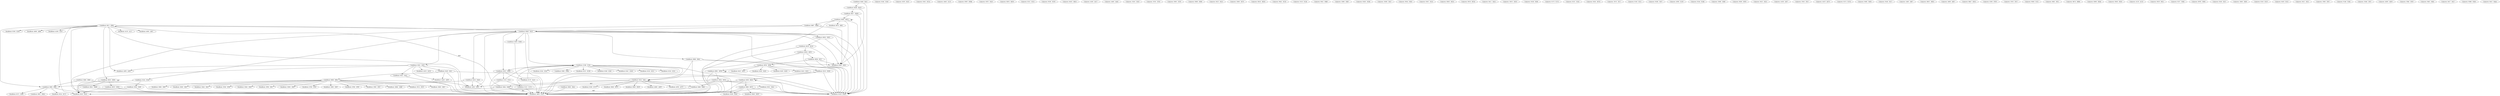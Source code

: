 strict digraph G {
  1 [ label="CodeBlock: 8DC0 : 8DD2" ];
  2 [ label="DataBlock: 5BF8 : 813F" ];
  3 [ label="CodeBlock: 8D33 : 8D95" ];
  4 [ label="CodeBlock: 94F9 : 950B" ];
  5 [ label="CodeBlock: 89AD : 8A10" ];
  6 [ label="Unknown: 824E : 824F" ];
  7 [ label="Unknown: 82F0 : 841F" ];
  8 [ label="Unknown: 8585 : 85CA" ];
  9 [ label="Unknown: A0A0 : A11F" ];
  10 [ label="Unknown: 8F8F : 8FBB" ];
  11 [ label="CodeBlock: 9486 : 9489" ];
  12 [ label="CodeBlock: 900A : 9028" ];
  13 [ label="CodeBlock: 9456 : 9481" ];
  14 [ label="Unknown: 93F3 : 942F" ];
  15 [ label="CodeBlock: 8EFA : 8F57" ];
  16 [ label="CodeBlock: 8ED4 : 8EF3" ];
  17 [ label="DataBlock: 85DF : 85E3" ];
  18 [ label="CodeBlock: 8F5E : 8F8E" ];
  19 [ label="DataBlock: 85CB : 85DD" ];
  20 [ label="Unknown: 8EF4 : 8EF9" ];
  21 [ label="Unknown: 8252 : 8253" ];
  22 [ label="Unknown: 9C80 : 9CFF" ];
  23 [ label="DataBlock: 3F38 : 3F3F" ];
  24 [ label="CodeBlock: 969B : 969C" ];
  25 [ label="Unknown: 8ACE : 8B16" ];
  26 [ label="CodeBlock: 91B6 : 9236" ];
  27 [ label="CodeBlock: 9133 : 9155" ];
  28 [ label="CodeBlock: 90C0 : 90D8" ];
  29 [ label="CodeBlock: 917F : 91A7" ];
  30 [ label="CodeBlock: 915C : 9178" ];
  31 [ label="DataBlock: 8244 : 8245" ];
  32 [ label="CodeBlock: 93B3 : 93BA" ];
  33 [ label="DataBlock: 8222 : 822B" ];
  34 [ label="DataBlock: 82D0 : 82EF" ];
  35 [ label="DataBlock: 8248 : 8249" ];
  36 [ label="DataBlock: 824C : 824D" ];
  37 [ label="DataBlock: 8250 : 8251" ];
  38 [ label="DataBlock: 8254 : 8255" ];
  39 [ label="Unknown: A500 : A5C7" ];
  40 [ label="DataBlock: 8426 : 8426" ];
  41 [ label="CodeBlock: 8FBC : 8FFD" ];
  42 [ label="DataBlock: 8428 : 8428" ];
  43 [ label="DataBlock: 8424 : 8424" ];
  44 [ label="DataBlock: 8422 : 8422" ];
  45 [ label="DataBlock: A1D0 : A1D7" ];
  46 [ label="CodeBlock: 8912 : 898A" ];
  47 [ label="CodeBlock: 95C8 : 95DD" ];
  48 [ label="CodeBlock: 95F8 : 9659" ];
  49 [ label="Unknown: A400 : A4AC" ];
  50 [ label="Unknown: 3E50 : 3E5F" ];
  51 [ label="DataBlock: A120 : A127" ];
  52 [ label="DataBlock: A000 : A007" ];
  53 [ label="Unknown: 3F50 : 3F5F" ];
  54 [ label="Unknown: 0000 : 3CFF" ];
  55 [ label="Unknown: 9D80 : 9D9F" ];
  56 [ label="Unknown: 8423 : 8423" ];
  57 [ label="CodeBlock: 8DA1 : 8DBF" ];
  58 [ label="CodeBlock: 9534 : 953A" ];
  59 [ label="DataBlock: 8420 : 8420" ];
  60 [ label="CodeBlock: 959A : 959F" ];
  61 [ label="Unknown: 3D08 : 3D7F" ];
  62 [ label="CodeBlock: 9660 : 967F" ];
  63 [ label="DataBlock: 3D90 : 3D97" ];
  64 [ label="Unknown: 8E5E : 8ED3" ];
  65 [ label="Unknown: 96A2 : 9C5F" ];
  66 [ label="Unknown: 9156 : 915B" ];
  67 [ label="Unknown: 9042 : 90BF" ];
  68 [ label="Unknown: 3D98 : 3DB7" ];
  69 [ label="DataBlock: 3F08 : 3F0F" ];
  70 [ label="Unknown: 85DE : 85DE" ];
  71 [ label="DataBlock: 3F60 : 3F87" ];
  72 [ label="DataBlock: 9C60 : 9C7F" ];
  73 [ label="Unknown: 3DD8 : 3E47" ];
  74 [ label="CodeBlock: 898B : 89AC" ];
  75 [ label="DataBlock: 9D60 : 9D7F" ];
  76 [ label="DataBlock: 9D00 : 9D3F" ];
  77 [ label="DataBlock: AD80 : ADFF" ];
  78 [ label="DataBlock: AF00 : AF7F" ];
  79 [ label="DataBlock: 4000 : 59FF" ];
  80 [ label="CodeBlock: 8E36 : 8E5D" ];
  81 [ label="CodeBlock: 8DD3 : 8DE2" ];
  82 [ label="CodeBlock: 8B17 : 8B2B" ];
  83 [ label="CodeBlock: 8AAB : 8ACD" ];
  84 [ label="CodeBlock: 8B36 : 8B79" ];
  85 [ label="DataBlock: A3F8 : A3FF" ];
  86 [ label="CodeBlock: 93D1 : 93F2" ];
  87 [ label="Unknown: 965A : 965F" ];
  88 [ label="Unknown: 950C : 9533" ];
  89 [ label="CodeBlock: 8B97 : 8BA6" ];
  90 [ label="CodeBlock: 948A : 949D" ];
  91 [ label="DataBlock: 3DB8 : 3DBF" ];
  92 [ label="Unknown: 8DE3 : 8E35" ];
  93 [ label="Unknown: 8F58 : 8F5D" ];
  94 [ label="DataBlock: 3F18 : 3F2F" ];
  95 [ label="Unknown: 8A11 : 8A25" ];
  96 [ label="Unknown: 3DC0 : 3DCF" ];
  97 [ label="Unknown: 953B : 9599" ];
  98 [ label="Unknown: 9179 : 917E" ];
  99 [ label="Unknown: 822C : 8243" ];
  100 [ label="Unknown: 85E4 : 867D" ];
  101 [ label="Unknown: 3F10 : 3F17" ];
  102 [ label="DataBlock: 857C : 8584" ];
  103 [ label="CodeBlock: 9680 : 9685" ];
  104 [ label="DataBlock: 9DA0 : 9DFF" ];
  105 [ label="Unknown: 8140 : 8221" ];
  106 [ label="Unknown: 95DE : 95F7" ];
  107 [ label="CodeBlock: 9691 : 969A" ];
  108 [ label="DataBlock: E200 : E2FF" ];
  109 [ label="DataBlock: A098 : A09F" ];
  110 [ label="Unknown: AF80 : E1FF" ];
  111 [ label="CodeBlock: 8A26 : 8A48" ];
  112 [ label="CodeBlock: 9686 : 9690" ];
  113 [ label="Unknown: 824A : 824B" ];
  114 [ label="Unknown: 3D88 : 3D8F" ];
  115 [ label="CodeBlock: 9032 : 9041" ];
  116 [ label="Unknown: 9E00 : 9FFF" ];
  117 [ label="Unknown: 8425 : 8425" ];
  118 [ label="CodeBlock: 969D : 96A1" ];
  119 [ label="Unknown: A1D8 : A3F7" ];
  120 [ label="DataBlock: 3E60 : 3E67" ];
  121 [ label="Unknown: 3F40 : 3F47" ];
  122 [ label="Unknown: A5C9 : AD7F" ];
  123 [ label="Unknown: 8574 : 857B" ];
  124 [ label="DataBlock: 3D80 : 3D87" ];
  125 [ label="DataBlock: 3D00 : 3D07" ];
  126 [ label="DataBlock: 3EA0 : 3EA7" ];
  127 [ label="DataBlock: 3F48 : 3F4F" ];
  128 [ label="DataBlock: 3E48 : 3E4F" ];
  129 [ label="DataBlock: 3F98 : 3FA7" ];
  130 [ label="DataBlock: 3DD0 : 3DD7" ];
  131 [ label="CodeBlock: 9430 : 9451" ];
  132 [ label="Unknown: 949E : 94F8" ];
  133 [ label="Unknown: 95A0 : 95C7" ];
  134 [ label="DataBlock: 867E : 8681" ];
  135 [ label="Unknown: 5A00 : 5BF7" ];
  136 [ label="Unknown: 8B2C : 8B35" ];
  137 [ label="DataBlock: 8554 : 8573" ];
  138 [ label="Unknown: A008 : A097" ];
  139 [ label="Unknown: 8BA7 : 8D32" ];
  140 [ label="DataBlock: A5C8 : A5C8" ];
  141 [ label="Unknown: E300 : FFFF" ];
  142 [ label="Unknown: 3F30 : 3F37" ];
  143 [ label="Unknown: 90D9 : 9132" ];
  144 [ label="Unknown: 8682 : 8911" ];
  145 [ label="DataBlock: A4AD : A4FF" ];
  146 [ label="CodeBlock: 9452 : 9455" ];
  147 [ label="Unknown: 8B7A : 8B96" ];
  148 [ label="Unknown: 8D96 : 8DA0" ];
  149 [ label="Unknown: 9D40 : 9D5F" ];
  150 [ label="Unknown: A128 : A1CF" ];
  151 [ label="CodeBlock: 8A49 : 8A51" ];
  152 [ label="Unknown: 9029 : 9031" ];
  153 [ label="Unknown: 9237 : 93B2" ];
  154 [ label="Unknown: 8FFE : 9009" ];
  155 [ label="Unknown: 8246 : 8247" ];
  156 [ label="Unknown: 3E68 : 3E9F" ];
  157 [ label="Unknown: 8256 : 82CF" ];
  158 [ label="Unknown: 8429 : 8553" ];
  159 [ label="Unknown: 8421 : 8421" ];
  160 [ label="Unknown: 3F88 : 3F97" ];
  161 [ label="Unknown: 91A8 : 91B5" ];
  162 [ label="Unknown: 3EA8 : 3F07" ];
  163 [ label="Unknown: AE00 : AEFF" ];
  164 [ label="Unknown: 3FA8 : 3FFF" ];
  165 [ label="Unknown: 9482 : 9485" ];
  166 [ label="Unknown: 8427 : 8427" ];
  167 [ label="Unknown: 93BB : 93D0" ];
  168 [ label="Unknown: 8A52 : 8AAA" ];
  1 -> 2 [ label="" ];
  3 -> 1 [ label="" ];
  5 -> 4 [ label="" ];
  4 -> 2 [ label="" ];
  11 -> 2 [ label="" ];
  12 -> 11 [ label="" ];
  13 -> 11 [ label="" ];
  16 -> 15 [ label="" ];
  15 -> 17 [ label="" ];
  15 -> 18 [ label="" ];
  15 -> 19 [ label="" ];
  24 -> 23 [ label="" ];
  27 -> 26 [ label="" ];
  26 -> 28 [ label="" ];
  29 -> 26 [ label="" ];
  30 -> 26 [ label="" ];
  5 -> 26 [ label="" ];
  26 -> 31 [ label="" ];
  26 -> 13 [ label="" ];
  26 -> 32 [ label="" ];
  26 -> 33 [ label="" ];
  26 -> 34 [ label="" ];
  26 -> 35 [ label="" ];
  26 -> 36 [ label="" ];
  26 -> 37 [ label="" ];
  26 -> 38 [ label="" ];
  26 -> 2 [ label="" ];
  18 -> 40 [ label="" ];
  18 -> 41 [ label="" ];
  18 -> 42 [ label="" ];
  18 -> 43 [ label="" ];
  18 -> 44 [ label="" ];
  18 -> 19 [ label="" ];
  46 -> 45 [ label="" ];
  5 -> 47 [ label="" ];
  47 -> 48 [ label="" ];
  47 -> 2 [ label="" ];
  47 -> 19 [ label="" ];
  41 -> 2 [ label="" ];
  41 -> 19 [ label="" ];
  41 -> 41 [ label="" ];
  41 -> 12 [ label="" ];
  27 -> 30 [ label="" ];
  30 -> 2 [ label="" ];
  46 -> 51 [ label="" ];
  46 -> 52 [ label="" ];
  5 -> 28 [ label="" ];
  28 -> 27 [ label="" ];
  28 -> 29 [ label="" ];
  28 -> 2 [ label="" ];
  46 -> 3 [ label="" ];
  3 -> 2 [ label="" ];
  3 -> 3 [ label="" ];
  3 -> 57 [ label="" ];
  5 -> 58 [ label="" ];
  58 -> 59 [ label="" ];
  58 -> 60 [ label="" ];
  62 -> 34 [ label="" ];
  48 -> 2 [ label="" ];
  48 -> 19 [ label="" ];
  48 -> 48 [ label="" ];
  48 -> 62 [ label="" ];
  48 -> 59 [ label="" ];
  24 -> 63 [ label="" ];
  24 -> 69 [ label="" ];
  24 -> 71 [ label="" ];
  13 -> 72 [ label="" ];
  74 -> 13 [ label="" ];
  13 -> 75 [ label="" ];
  13 -> 76 [ label="" ];
  13 -> 77 [ label="" ];
  13 -> 78 [ label="" ];
  13 -> 2 [ label="" ];
  13 -> 79 [ label="" ];
  13 -> 13 [ label="" ];
  81 -> 80 [ label="" ];
  80 -> 16 [ label="" ];
  80 -> 2 [ label="" ];
  80 -> 19 [ label="" ];
  83 -> 82 [ label="" ];
  82 -> 84 [ label="" ];
  82 -> 19 [ label="" ];
  46 -> 85 [ label="" ];
  86 -> 85 [ label="" ];
  89 -> 59 [ label="" ];
  46 -> 59 [ label="" ];
  90 -> 59 [ label="" ];
  60 -> 59 [ label="" ];
  86 -> 59 [ label="" ];
  24 -> 91 [ label="" ];
  24 -> 94 [ label="" ];
  5 -> 74 [ label="" ];
  74 -> 19 [ label="" ];
  74 -> 2 [ label="" ];
  74 -> 17 [ label="" ];
  90 -> 46 [ label="RET" ];
  12 -> 90 [ label="RET" ];
  90 -> 2 [ label="RET" ];
  90 -> 19 [ label="RET" ];
  103 -> 102 [ label="" ];
  29 -> 2 [ label="" ];
  62 -> 104 [ label="" ];
  103 -> 107 [ label="" ];
  46 -> 108 [ label="" ];
  46 -> 109 [ label="" ];
  46 -> 103 [ label="" ];
  46 -> 5 [ label="" ];
  46 -> 2 [ label="" ];
  46 -> 19 [ label="" ];
  46 -> 79 [ label="" ];
  5 -> 81 [ label="" ];
  81 -> 19 [ label="" ];
  57 -> 2 [ label="" ];
  5 -> 111 [ label="" ];
  111 -> 103 [ label="" ];
  111 -> 2 [ label="" ];
  111 -> 79 [ label="" ];
  5 -> 79 [ label="" ];
  24 -> 79 [ label="" ];
  112 -> 103 [ label="" ];
  112 -> 2 [ label="" ];
  27 -> 2 [ label="" ];
  12 -> 115 [ label="" ];
  12 -> 2 [ label="" ];
  12 -> 19 [ label="" ];
  16 -> 2 [ label="" ];
  16 -> 19 [ label="" ];
  118 -> 2 [ label="" ];
  24 -> 120 [ label="" ];
  24 -> 124 [ label="" ];
  24 -> 125 [ label="" ];
  24 -> 126 [ label="" ];
  24 -> 127 [ label="" ];
  24 -> 128 [ label="" ];
  24 -> 129 [ label="" ];
  24 -> 130 [ label="" ];
  131 -> 24 [ label="" ];
  24 -> 2 [ label="" ];
  84 -> 19 [ label="" ];
  84 -> 134 [ label="" ];
  84 -> 17 [ label="" ];
  84 -> 2 [ label="" ];
  84 -> 89 [ label="" ];
  84 -> 84 [ label="" ];
  103 -> 137 [ label="" ];
  86 -> 140 [ label="" ];
  103 -> 2 [ label="" ];
  86 -> 145 [ label="" ];
  131 -> 145 [ label="" ];
  86 -> 146 [ label="" ];
  146 -> 2 [ label="" ];
  151 -> 19 [ label="" ];
  131 -> 19 [ label="" ];
  5 -> 19 [ label="" ];
  62 -> 19 [ label="" ];
  115 -> 19 [ label="" ];
  60 -> 2 [ label="" ];
  151 -> 83 [ label="" ];
  83 -> 17 [ label="" ];
  5 -> 2 [ label="" ];
  131 -> 2 [ label="" ];
  62 -> 2 [ label="" ];
  86 -> 2 [ label="" ];
  115 -> 2 [ label="" ];
  86 -> 131 [ label="" ];
  89 -> 5 [ label="" ];
  89 -> 17 [ label="" ];
  5 -> 86 [ label="" ];
  5 -> 17 [ label="" ];
}

